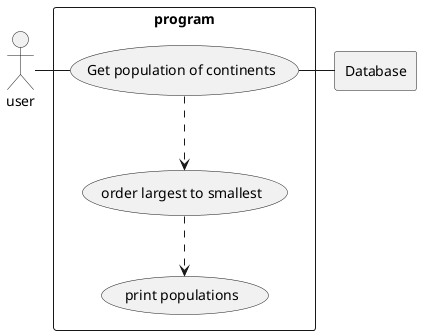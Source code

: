 @startuml

actor user as "user"

rectangle Database

rectangle "program" {
    usecase UC4 as "Get population of continents"
    usecase UCa as "order largest to smallest"
    usecase UCb as "print populations"

    user - UC4
    UC4 ..> UCa
    UCa ..> UCb
    UC4 - Database
}

@enduml
